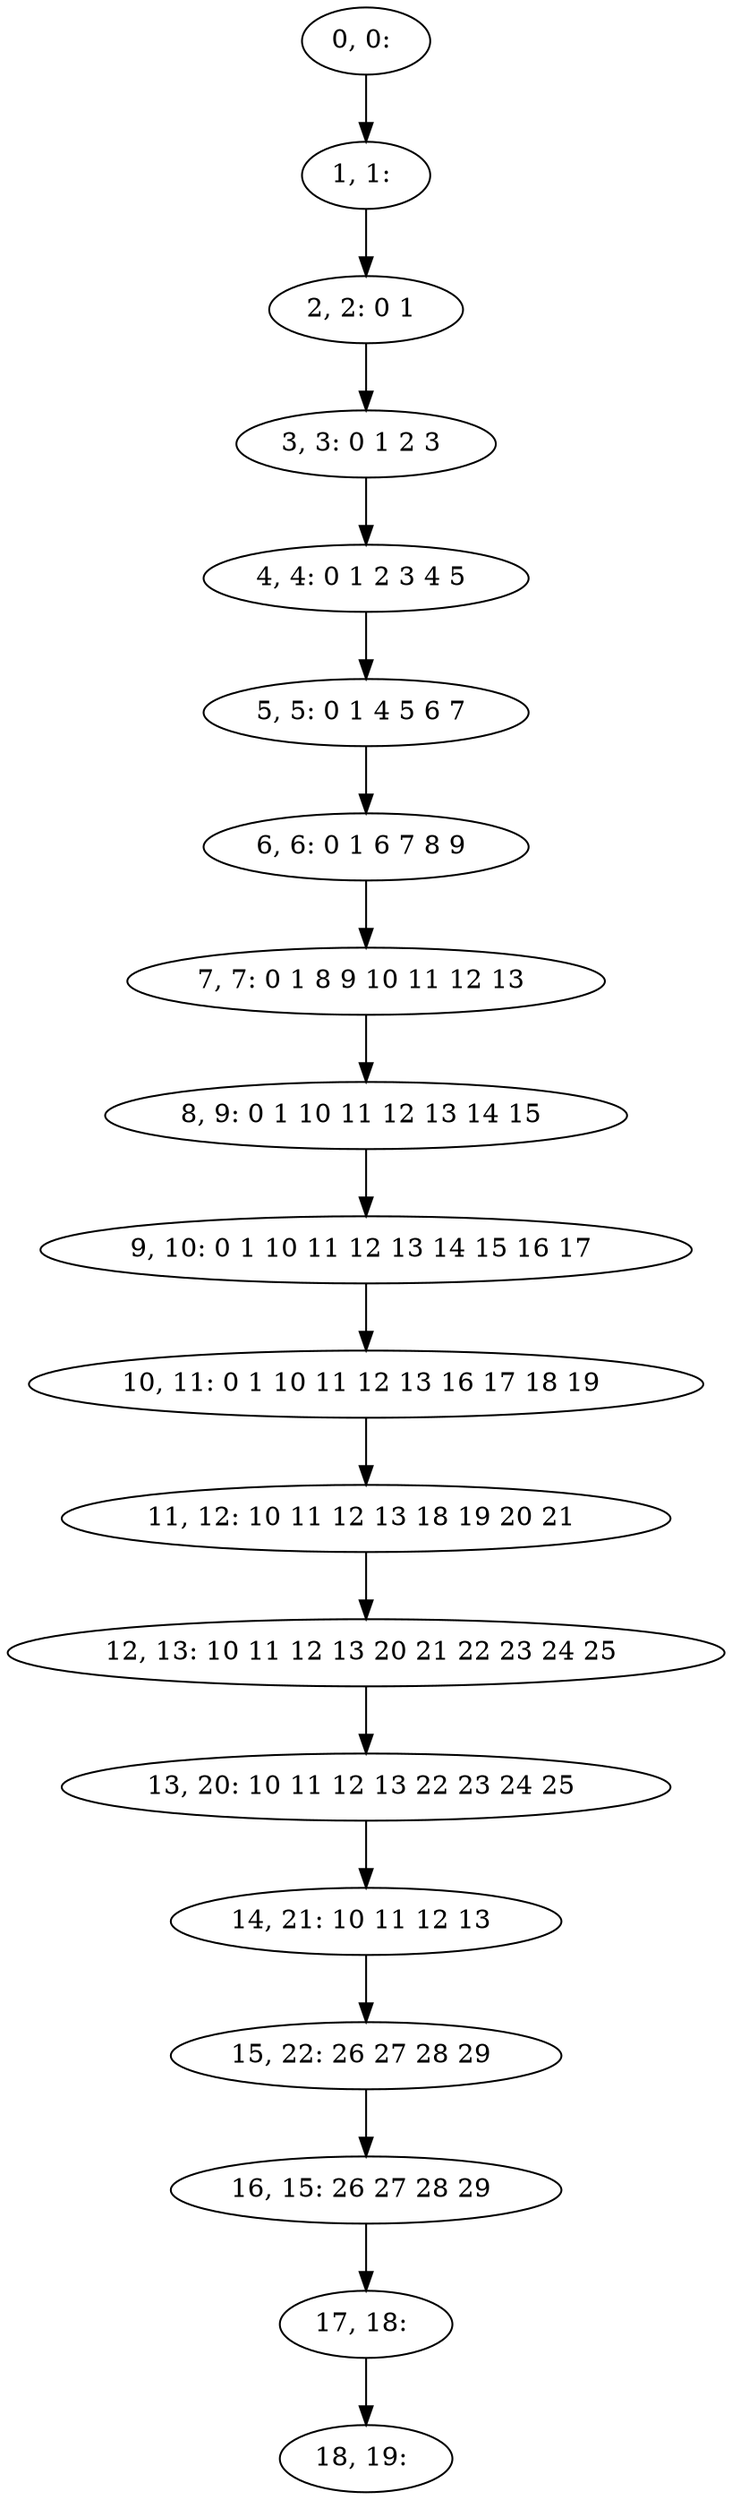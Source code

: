digraph G {
0[label="0, 0: "];
1[label="1, 1: "];
2[label="2, 2: 0 1 "];
3[label="3, 3: 0 1 2 3 "];
4[label="4, 4: 0 1 2 3 4 5 "];
5[label="5, 5: 0 1 4 5 6 7 "];
6[label="6, 6: 0 1 6 7 8 9 "];
7[label="7, 7: 0 1 8 9 10 11 12 13 "];
8[label="8, 9: 0 1 10 11 12 13 14 15 "];
9[label="9, 10: 0 1 10 11 12 13 14 15 16 17 "];
10[label="10, 11: 0 1 10 11 12 13 16 17 18 19 "];
11[label="11, 12: 10 11 12 13 18 19 20 21 "];
12[label="12, 13: 10 11 12 13 20 21 22 23 24 25 "];
13[label="13, 20: 10 11 12 13 22 23 24 25 "];
14[label="14, 21: 10 11 12 13 "];
15[label="15, 22: 26 27 28 29 "];
16[label="16, 15: 26 27 28 29 "];
17[label="17, 18: "];
18[label="18, 19: "];
0->1 ;
1->2 ;
2->3 ;
3->4 ;
4->5 ;
5->6 ;
6->7 ;
7->8 ;
8->9 ;
9->10 ;
10->11 ;
11->12 ;
12->13 ;
13->14 ;
14->15 ;
15->16 ;
16->17 ;
17->18 ;
}
